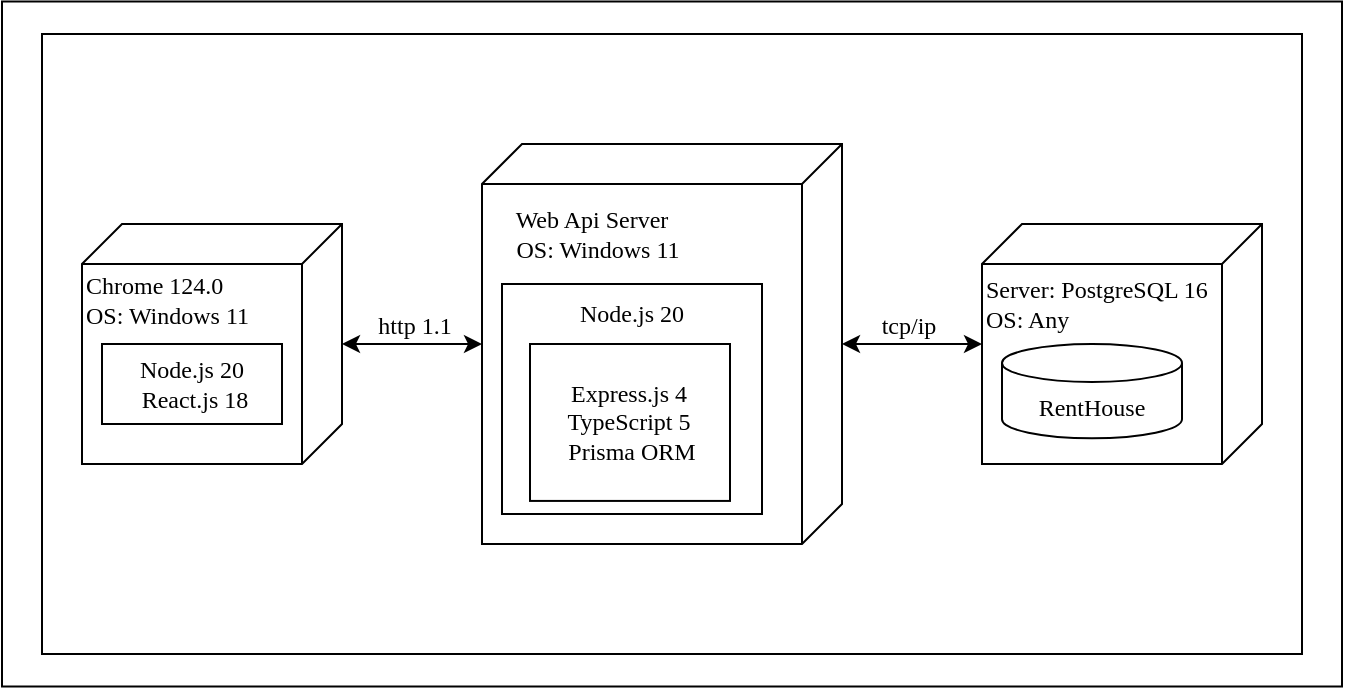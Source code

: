 <mxfile version="26.2.14">
  <diagram name="Страница — 1" id="hFK30ppRRwoJIm8Liazk">
    <mxGraphModel dx="826" dy="455" grid="1" gridSize="10" guides="1" tooltips="1" connect="1" arrows="1" fold="1" page="1" pageScale="1" pageWidth="827" pageHeight="1169" math="0" shadow="0">
      <root>
        <mxCell id="0" />
        <mxCell id="1" parent="0" />
        <mxCell id="-A4VN-UW-ERHIJDcG-fN-23" value="" style="rounded=0;whiteSpace=wrap;html=1;fontFamily=Times New Roman;fontSize=12;" parent="1" vertex="1">
          <mxGeometry x="100" y="128.75" width="670" height="342.5" as="geometry" />
        </mxCell>
        <mxCell id="-A4VN-UW-ERHIJDcG-fN-20" value="" style="rounded=0;whiteSpace=wrap;html=1;fontFamily=Times New Roman;fontSize=12;" parent="1" vertex="1">
          <mxGeometry x="120" y="145" width="630" height="310" as="geometry" />
        </mxCell>
        <mxCell id="-A4VN-UW-ERHIJDcG-fN-3" value="" style="verticalAlign=top;align=left;spacingTop=8;spacingLeft=2;spacingRight=12;shape=cube;size=20;direction=south;fontStyle=4;html=1;whiteSpace=wrap;fontFamily=Times New Roman;fontSize=12;" parent="1" vertex="1">
          <mxGeometry x="590" y="240" width="140" height="120" as="geometry" />
        </mxCell>
        <mxCell id="-A4VN-UW-ERHIJDcG-fN-6" value="" style="edgeStyle=orthogonalEdgeStyle;rounded=0;orthogonalLoop=1;jettySize=auto;html=1;startArrow=classic;startFill=1;fontFamily=Times New Roman;fontSize=12;" parent="1" source="-A4VN-UW-ERHIJDcG-fN-4" target="-A4VN-UW-ERHIJDcG-fN-5" edge="1">
          <mxGeometry relative="1" as="geometry" />
        </mxCell>
        <mxCell id="-A4VN-UW-ERHIJDcG-fN-8" value="http 1.1" style="edgeLabel;html=1;align=center;verticalAlign=middle;resizable=0;points=[];fontSize=12;fontFamily=Times New Roman;" parent="-A4VN-UW-ERHIJDcG-fN-6" vertex="1" connectable="0">
          <mxGeometry x="-0.008" y="-2" relative="1" as="geometry">
            <mxPoint y="-7" as="offset" />
          </mxGeometry>
        </mxCell>
        <mxCell id="-A4VN-UW-ERHIJDcG-fN-7" value="" style="edgeStyle=orthogonalEdgeStyle;rounded=0;orthogonalLoop=1;jettySize=auto;html=1;fontFamily=Times New Roman;fontSize=12;startArrow=classic;startFill=1;" parent="1" source="-A4VN-UW-ERHIJDcG-fN-4" target="-A4VN-UW-ERHIJDcG-fN-3" edge="1">
          <mxGeometry relative="1" as="geometry" />
        </mxCell>
        <mxCell id="-A4VN-UW-ERHIJDcG-fN-19" value="tcp/ip" style="edgeLabel;html=1;align=center;verticalAlign=middle;resizable=0;points=[];fontSize=12;fontFamily=Times New Roman;" parent="-A4VN-UW-ERHIJDcG-fN-7" vertex="1" connectable="0">
          <mxGeometry x="-0.057" y="2" relative="1" as="geometry">
            <mxPoint y="-7" as="offset" />
          </mxGeometry>
        </mxCell>
        <mxCell id="-A4VN-UW-ERHIJDcG-fN-4" value="" style="verticalAlign=top;align=left;spacingTop=8;spacingLeft=2;spacingRight=12;shape=cube;size=20;direction=south;fontStyle=4;html=1;whiteSpace=wrap;fontFamily=Times New Roman;fontSize=12;" parent="1" vertex="1">
          <mxGeometry x="340" y="200" width="180" height="200" as="geometry" />
        </mxCell>
        <mxCell id="-A4VN-UW-ERHIJDcG-fN-5" value="" style="verticalAlign=top;align=left;spacingTop=8;spacingLeft=2;spacingRight=12;shape=cube;size=20;direction=south;fontStyle=4;html=1;whiteSpace=wrap;fontFamily=Times New Roman;fontSize=12;" parent="1" vertex="1">
          <mxGeometry x="140" y="240" width="130" height="120" as="geometry" />
        </mxCell>
        <mxCell id="-A4VN-UW-ERHIJDcG-fN-9" value="Chrome 124.0&lt;div&gt;OS: Windows 11&lt;/div&gt;" style="text;html=1;align=left;verticalAlign=middle;whiteSpace=wrap;rounded=0;fontSize=12;fontFamily=Times New Roman;" parent="1" vertex="1">
          <mxGeometry x="140" y="263" width="90" height="30" as="geometry" />
        </mxCell>
        <mxCell id="-A4VN-UW-ERHIJDcG-fN-10" value="" style="rounded=0;whiteSpace=wrap;html=1;fontFamily=Times New Roman;fontSize=12;" parent="1" vertex="1">
          <mxGeometry x="150" y="300" width="90" height="40" as="geometry" />
        </mxCell>
        <mxCell id="-A4VN-UW-ERHIJDcG-fN-11" value="Node.js 20&lt;div&gt;&amp;nbsp;React.js 18&lt;/div&gt;" style="text;html=1;align=center;verticalAlign=middle;whiteSpace=wrap;rounded=0;fontSize=12;fontFamily=Times New Roman;" parent="1" vertex="1">
          <mxGeometry x="160" y="305" width="70" height="30" as="geometry" />
        </mxCell>
        <mxCell id="-A4VN-UW-ERHIJDcG-fN-12" value="Web Api Server&lt;br&gt;&lt;div&gt;&amp;nbsp; OS: Windows 11&lt;/div&gt;" style="text;html=1;align=center;verticalAlign=middle;whiteSpace=wrap;rounded=0;fontSize=12;fontFamily=Times New Roman;" parent="1" vertex="1">
          <mxGeometry x="350" y="230" width="90" height="30" as="geometry" />
        </mxCell>
        <mxCell id="-A4VN-UW-ERHIJDcG-fN-13" value="" style="rounded=0;whiteSpace=wrap;html=1;fontFamily=Times New Roman;fontSize=12;" parent="1" vertex="1">
          <mxGeometry x="350" y="270" width="130" height="115" as="geometry" />
        </mxCell>
        <mxCell id="-A4VN-UW-ERHIJDcG-fN-14" value="" style="rounded=0;whiteSpace=wrap;html=1;fontFamily=Times New Roman;fontSize=12;" parent="1" vertex="1">
          <mxGeometry x="364" y="300" width="100" height="78.46" as="geometry" />
        </mxCell>
        <mxCell id="-A4VN-UW-ERHIJDcG-fN-15" value="Node.js 20" style="text;html=1;align=center;verticalAlign=middle;whiteSpace=wrap;rounded=0;fontSize=12;fontFamily=Times New Roman;" parent="1" vertex="1">
          <mxGeometry x="380" y="280" width="70" height="10" as="geometry" />
        </mxCell>
        <mxCell id="-A4VN-UW-ERHIJDcG-fN-16" value="&lt;div&gt;Express.js 4&lt;/div&gt;&lt;div&gt;TypeScript 5&lt;/div&gt;&lt;div&gt;&lt;span style=&quot;background-color: transparent; color: light-dark(rgb(0, 0, 0), rgb(255, 255, 255));&quot;&gt;&amp;nbsp;Prisma ORM&lt;/span&gt;&lt;/div&gt;" style="text;html=1;align=center;verticalAlign=middle;whiteSpace=wrap;rounded=0;fontSize=12;fontFamily=Times New Roman;" parent="1" vertex="1">
          <mxGeometry x="373" y="324.23" width="81" height="30" as="geometry" />
        </mxCell>
        <mxCell id="-A4VN-UW-ERHIJDcG-fN-17" value="Server: PostgreSQL 16&lt;div&gt;&lt;span style=&quot;background-color: transparent; color: light-dark(rgb(0, 0, 0), rgb(255, 255, 255));&quot;&gt;OS: Any&lt;/span&gt;&lt;/div&gt;" style="text;html=1;align=left;verticalAlign=middle;whiteSpace=wrap;rounded=0;fontSize=12;fontFamily=Times New Roman;" parent="1" vertex="1">
          <mxGeometry x="590" y="270" width="120" height="20" as="geometry" />
        </mxCell>
        <mxCell id="-A4VN-UW-ERHIJDcG-fN-18" value="&lt;font&gt;RentHouse&lt;/font&gt;" style="shape=cylinder3;whiteSpace=wrap;html=1;boundedLbl=1;backgroundOutline=1;size=9.484;fontSize=12;fontFamily=Times New Roman;" parent="1" vertex="1">
          <mxGeometry x="600" y="300" width="90" height="47.11" as="geometry" />
        </mxCell>
      </root>
    </mxGraphModel>
  </diagram>
</mxfile>
